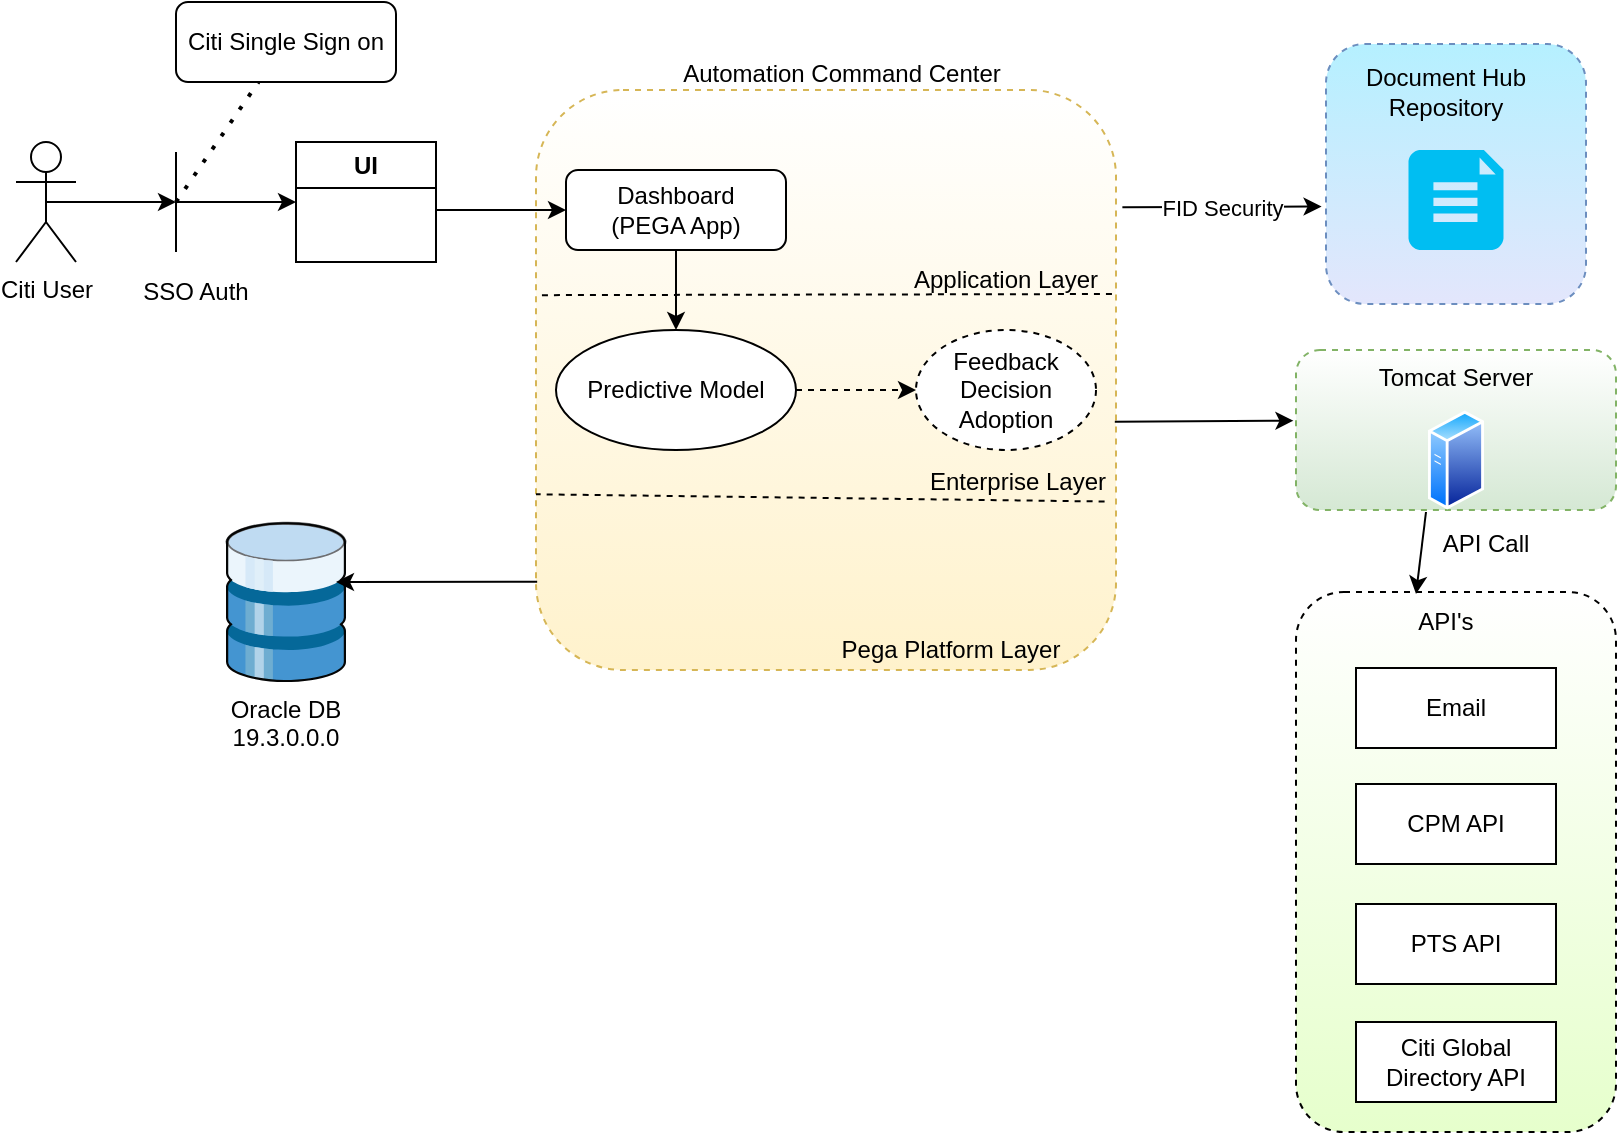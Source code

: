<mxfile version="24.7.6">
  <diagram name="Page-1" id="JeuteiJrWNUM56fj1YCd">
    <mxGraphModel dx="794" dy="420" grid="1" gridSize="10" guides="1" tooltips="1" connect="1" arrows="1" fold="1" page="1" pageScale="1" pageWidth="850" pageHeight="1100" math="0" shadow="0">
      <root>
        <object label="" id="0">
          <mxCell />
        </object>
        <mxCell id="1" parent="0" />
        <object label="Citi User&lt;div&gt;&lt;br&gt;&lt;/div&gt;" id="f4_67E3yVyobe0MgWhKP-1">
          <mxCell style="shape=umlActor;verticalLabelPosition=bottom;verticalAlign=top;html=1;outlineConnect=0;" parent="1" vertex="1">
            <mxGeometry x="40" y="100" width="30" height="60" as="geometry" />
          </mxCell>
        </object>
        <mxCell id="f4_67E3yVyobe0MgWhKP-9" value="" style="endArrow=none;dashed=1;html=1;dashPattern=1 3;strokeWidth=2;rounded=0;" parent="1" target="f4_67E3yVyobe0MgWhKP-13" edge="1">
          <mxGeometry width="50" height="50" relative="1" as="geometry">
            <mxPoint x="120" y="130" as="sourcePoint" />
            <mxPoint x="170" y="60" as="targetPoint" />
          </mxGeometry>
        </mxCell>
        <mxCell id="f4_67E3yVyobe0MgWhKP-10" value="" style="endArrow=none;html=1;rounded=0;" parent="1" target="f4_67E3yVyobe0MgWhKP-8" edge="1">
          <mxGeometry width="50" height="50" relative="1" as="geometry">
            <mxPoint x="119.5" y="160" as="sourcePoint" />
            <mxPoint x="119.5" y="100" as="targetPoint" />
          </mxGeometry>
        </mxCell>
        <mxCell id="f4_67E3yVyobe0MgWhKP-8" value="SSO Auth" style="text;html=1;align=center;verticalAlign=middle;whiteSpace=wrap;rounded=0;" parent="1" vertex="1">
          <mxGeometry x="100" y="160" width="60" height="30" as="geometry" />
        </mxCell>
        <mxCell id="f4_67E3yVyobe0MgWhKP-11" value="" style="endArrow=none;html=1;rounded=0;" parent="1" edge="1">
          <mxGeometry width="50" height="50" relative="1" as="geometry">
            <mxPoint x="120" y="155" as="sourcePoint" />
            <mxPoint x="120" y="105" as="targetPoint" />
          </mxGeometry>
        </mxCell>
        <mxCell id="f4_67E3yVyobe0MgWhKP-12" value="" style="endArrow=classic;html=1;rounded=0;exitX=0.5;exitY=0.5;exitDx=0;exitDy=0;exitPerimeter=0;" parent="1" source="f4_67E3yVyobe0MgWhKP-1" edge="1">
          <mxGeometry width="50" height="50" relative="1" as="geometry">
            <mxPoint x="380" y="150" as="sourcePoint" />
            <mxPoint x="120" y="130" as="targetPoint" />
          </mxGeometry>
        </mxCell>
        <mxCell id="f4_67E3yVyobe0MgWhKP-13" value="Citi Single Sign on" style="rounded=1;whiteSpace=wrap;html=1;" parent="1" vertex="1">
          <mxGeometry x="120" y="30" width="110" height="40" as="geometry" />
        </mxCell>
        <mxCell id="f4_67E3yVyobe0MgWhKP-14" value="UI" style="swimlane;whiteSpace=wrap;html=1;" parent="1" vertex="1">
          <mxGeometry x="180" y="100" width="70" height="60" as="geometry" />
        </mxCell>
        <mxCell id="f4_67E3yVyobe0MgWhKP-15" value="" style="endArrow=classic;html=1;rounded=0;entryX=0;entryY=0.5;entryDx=0;entryDy=0;" parent="1" target="f4_67E3yVyobe0MgWhKP-14" edge="1">
          <mxGeometry width="50" height="50" relative="1" as="geometry">
            <mxPoint x="120" y="130" as="sourcePoint" />
            <mxPoint x="430" y="100" as="targetPoint" />
          </mxGeometry>
        </mxCell>
        <mxCell id="f4_67E3yVyobe0MgWhKP-16" value="" style="whiteSpace=wrap;html=1;aspect=fixed;rounded=1;dashed=1;fillColor=#fff2cc;strokeColor=#d6b656;gradientColor=#ffffff;gradientDirection=north;" parent="1" vertex="1">
          <mxGeometry x="300" y="74" width="290" height="290" as="geometry" />
        </mxCell>
        <mxCell id="f4_67E3yVyobe0MgWhKP-31" value="" style="edgeStyle=orthogonalEdgeStyle;rounded=0;orthogonalLoop=1;jettySize=auto;html=1;" parent="1" source="f4_67E3yVyobe0MgWhKP-19" target="f4_67E3yVyobe0MgWhKP-29" edge="1">
          <mxGeometry relative="1" as="geometry" />
        </mxCell>
        <mxCell id="f4_67E3yVyobe0MgWhKP-19" value="Dashboard&lt;div&gt;(PEGA App)&lt;/div&gt;" style="rounded=1;whiteSpace=wrap;html=1;" parent="1" vertex="1">
          <mxGeometry x="315" y="114" width="110" height="40" as="geometry" />
        </mxCell>
        <mxCell id="f4_67E3yVyobe0MgWhKP-23" value="" style="endArrow=classic;html=1;rounded=0;entryX=0;entryY=0.5;entryDx=0;entryDy=0;" parent="1" target="f4_67E3yVyobe0MgWhKP-19" edge="1">
          <mxGeometry width="50" height="50" relative="1" as="geometry">
            <mxPoint x="250" y="134" as="sourcePoint" />
            <mxPoint x="320.0" y="129.57" as="targetPoint" />
          </mxGeometry>
        </mxCell>
        <mxCell id="f4_67E3yVyobe0MgWhKP-27" value="Feedback Decision Adoption" style="ellipse;whiteSpace=wrap;html=1;dashed=1;" parent="1" vertex="1">
          <mxGeometry x="490" y="194" width="90" height="60" as="geometry" />
        </mxCell>
        <mxCell id="f4_67E3yVyobe0MgWhKP-32" value="" style="edgeStyle=orthogonalEdgeStyle;rounded=0;orthogonalLoop=1;jettySize=auto;html=1;dashed=1;" parent="1" source="f4_67E3yVyobe0MgWhKP-29" target="f4_67E3yVyobe0MgWhKP-27" edge="1">
          <mxGeometry relative="1" as="geometry" />
        </mxCell>
        <mxCell id="f4_67E3yVyobe0MgWhKP-29" value="Predictive Model" style="ellipse;whiteSpace=wrap;html=1;" parent="1" vertex="1">
          <mxGeometry x="310" y="194" width="120" height="60" as="geometry" />
        </mxCell>
        <mxCell id="f4_67E3yVyobe0MgWhKP-33" value="" style="rounded=1;whiteSpace=wrap;html=1;dashed=1;gradientColor=#E6FFCC;" parent="1" vertex="1">
          <mxGeometry x="680" y="325" width="160" height="270" as="geometry" />
        </mxCell>
        <mxCell id="f4_67E3yVyobe0MgWhKP-34" value="API&#39;s" style="text;html=1;align=center;verticalAlign=middle;whiteSpace=wrap;rounded=0;" parent="1" vertex="1">
          <mxGeometry x="695" y="325" width="120" height="30" as="geometry" />
        </mxCell>
        <mxCell id="f4_67E3yVyobe0MgWhKP-38" value="Email" style="rounded=0;whiteSpace=wrap;html=1;" parent="1" vertex="1">
          <mxGeometry x="710" y="363" width="100" height="40" as="geometry" />
        </mxCell>
        <mxCell id="f4_67E3yVyobe0MgWhKP-39" value="CPM API" style="rounded=0;whiteSpace=wrap;html=1;" parent="1" vertex="1">
          <mxGeometry x="710" y="421" width="100" height="40" as="geometry" />
        </mxCell>
        <mxCell id="f4_67E3yVyobe0MgWhKP-40" value="PTS API" style="rounded=0;whiteSpace=wrap;html=1;" parent="1" vertex="1">
          <mxGeometry x="710" y="481" width="100" height="40" as="geometry" />
        </mxCell>
        <mxCell id="f4_67E3yVyobe0MgWhKP-41" value="Citi Global Directory API" style="rounded=0;whiteSpace=wrap;html=1;" parent="1" vertex="1">
          <mxGeometry x="710" y="540" width="100" height="40" as="geometry" />
        </mxCell>
        <mxCell id="f4_67E3yVyobe0MgWhKP-60" value="Oracle DB 19.3.0.0.0" style="shape=mxgraph.veeam.3d.medium_datastore;whiteSpace=wrap;html=1;boundedLbl=1;backgroundOutline=1;size=15;sketch=0;shadow=0;dashed=0;labelPosition=center;verticalLabelPosition=bottom;verticalAlign=top;outlineConnect=0;" parent="1" vertex="1">
          <mxGeometry x="145" y="290" width="60" height="80" as="geometry" />
        </mxCell>
        <mxCell id="f4_67E3yVyobe0MgWhKP-69" value="" style="whiteSpace=wrap;html=1;aspect=fixed;rounded=1;dashed=1;fillColor=#E3E6FC;strokeColor=#6c8ebf;gradientDirection=north;gradientColor=#B5F0FF;" parent="1" vertex="1">
          <mxGeometry x="695" y="51" width="130" height="130" as="geometry" />
        </mxCell>
        <mxCell id="JpyrA56GdO4GCkvxSW_a-2" value="" style="verticalLabelPosition=bottom;html=1;verticalAlign=top;align=center;strokeColor=none;fillColor=#00BEF2;shape=mxgraph.azure.file_2;pointerEvents=1;" vertex="1" parent="1">
          <mxGeometry x="736.25" y="104" width="47.5" height="50" as="geometry" />
        </mxCell>
        <mxCell id="JpyrA56GdO4GCkvxSW_a-3" value="Document Hub Repository" style="text;html=1;align=center;verticalAlign=middle;whiteSpace=wrap;rounded=0;" vertex="1" parent="1">
          <mxGeometry x="690" y="60" width="130" height="30" as="geometry" />
        </mxCell>
        <mxCell id="JpyrA56GdO4GCkvxSW_a-9" value="" style="endArrow=classic;html=1;rounded=0;entryX=-0.017;entryY=0.625;entryDx=0;entryDy=0;entryPerimeter=0;exitX=1.011;exitY=0.202;exitDx=0;exitDy=0;exitPerimeter=0;" edge="1" parent="1" source="f4_67E3yVyobe0MgWhKP-16" target="f4_67E3yVyobe0MgWhKP-69">
          <mxGeometry relative="1" as="geometry">
            <mxPoint x="590" y="150" as="sourcePoint" />
            <mxPoint x="650" y="150" as="targetPoint" />
          </mxGeometry>
        </mxCell>
        <mxCell id="JpyrA56GdO4GCkvxSW_a-10" value="FID Security" style="edgeLabel;resizable=0;html=1;;align=center;verticalAlign=middle;" connectable="0" vertex="1" parent="JpyrA56GdO4GCkvxSW_a-9">
          <mxGeometry relative="1" as="geometry" />
        </mxCell>
        <mxCell id="JpyrA56GdO4GCkvxSW_a-12" value="Automation Command Center" style="text;html=1;align=center;verticalAlign=middle;whiteSpace=wrap;rounded=0;" vertex="1" parent="1">
          <mxGeometry x="363" y="51" width="180" height="30" as="geometry" />
        </mxCell>
        <mxCell id="JpyrA56GdO4GCkvxSW_a-13" value="" style="endArrow=none;dashed=1;html=1;rounded=0;exitX=0.993;exitY=0.347;exitDx=0;exitDy=0;exitPerimeter=0;entryX=0.005;entryY=0.349;entryDx=0;entryDy=0;entryPerimeter=0;" edge="1" parent="1">
          <mxGeometry width="50" height="50" relative="1" as="geometry">
            <mxPoint x="587.97" y="176" as="sourcePoint" />
            <mxPoint x="301.45" y="176.58" as="targetPoint" />
          </mxGeometry>
        </mxCell>
        <mxCell id="JpyrA56GdO4GCkvxSW_a-17" value="" style="endArrow=none;dashed=1;html=1;rounded=0;entryX=0;entryY=0.697;entryDx=0;entryDy=0;entryPerimeter=0;exitX=0.993;exitY=0.692;exitDx=0;exitDy=0;exitPerimeter=0;" edge="1" parent="1" target="f4_67E3yVyobe0MgWhKP-16">
          <mxGeometry width="50" height="50" relative="1" as="geometry">
            <mxPoint x="584.3" y="279.76" as="sourcePoint" />
            <mxPoint x="460" y="264" as="targetPoint" />
          </mxGeometry>
        </mxCell>
        <mxCell id="JpyrA56GdO4GCkvxSW_a-19" value="Application Layer" style="text;html=1;align=center;verticalAlign=middle;whiteSpace=wrap;rounded=0;" vertex="1" parent="1">
          <mxGeometry x="480" y="154" width="110" height="30" as="geometry" />
        </mxCell>
        <mxCell id="JpyrA56GdO4GCkvxSW_a-23" value="Enterprise Layer" style="text;html=1;align=center;verticalAlign=middle;whiteSpace=wrap;rounded=0;" vertex="1" parent="1">
          <mxGeometry x="491" y="255" width="100" height="30" as="geometry" />
        </mxCell>
        <mxCell id="JpyrA56GdO4GCkvxSW_a-24" value="Pega Platform Layer" style="text;html=1;align=center;verticalAlign=middle;whiteSpace=wrap;rounded=0;" vertex="1" parent="1">
          <mxGeometry x="450" y="339" width="115" height="30" as="geometry" />
        </mxCell>
        <mxCell id="JpyrA56GdO4GCkvxSW_a-28" value="" style="endArrow=classic;html=1;rounded=0;entryX=-0.008;entryY=0.654;entryDx=0;entryDy=0;entryPerimeter=0;exitX=0.998;exitY=0.572;exitDx=0;exitDy=0;exitPerimeter=0;" edge="1" parent="1" source="f4_67E3yVyobe0MgWhKP-16">
          <mxGeometry width="50" height="50" relative="1" as="geometry">
            <mxPoint x="590" y="255" as="sourcePoint" />
            <mxPoint x="678.72" y="239.32" as="targetPoint" />
          </mxGeometry>
        </mxCell>
        <mxCell id="JpyrA56GdO4GCkvxSW_a-30" value="" style="endArrow=classic;html=1;rounded=0;exitX=0.002;exitY=0.848;exitDx=0;exitDy=0;exitPerimeter=0;" edge="1" parent="1" source="f4_67E3yVyobe0MgWhKP-16">
          <mxGeometry width="50" height="50" relative="1" as="geometry">
            <mxPoint x="230" y="355" as="sourcePoint" />
            <mxPoint x="200" y="320" as="targetPoint" />
          </mxGeometry>
        </mxCell>
        <mxCell id="JpyrA56GdO4GCkvxSW_a-31" value="" style="rounded=1;whiteSpace=wrap;html=1;dashed=1;fillColor=#d5e8d4;strokeColor=#82b366;gradientColor=#FFFFFF;gradientDirection=north;" vertex="1" parent="1">
          <mxGeometry x="680" y="204" width="160" height="80" as="geometry" />
        </mxCell>
        <mxCell id="JpyrA56GdO4GCkvxSW_a-32" value="" style="image;aspect=fixed;perimeter=ellipsePerimeter;html=1;align=center;shadow=0;dashed=0;spacingTop=3;image=img/lib/active_directory/generic_server.svg;" vertex="1" parent="1">
          <mxGeometry x="746" y="234" width="28.0" height="50" as="geometry" />
        </mxCell>
        <mxCell id="JpyrA56GdO4GCkvxSW_a-33" value="Tomcat Server" style="text;html=1;align=center;verticalAlign=middle;whiteSpace=wrap;rounded=0;" vertex="1" parent="1">
          <mxGeometry x="715" y="203" width="90" height="30" as="geometry" />
        </mxCell>
        <mxCell id="JpyrA56GdO4GCkvxSW_a-39" value="" style="endArrow=classic;html=1;rounded=0;exitX=0.5;exitY=1;exitDx=0;exitDy=0;entryX=0.5;entryY=0;entryDx=0;entryDy=0;" edge="1" parent="1">
          <mxGeometry width="50" height="50" relative="1" as="geometry">
            <mxPoint x="745" y="285" as="sourcePoint" />
            <mxPoint x="740" y="326" as="targetPoint" />
          </mxGeometry>
        </mxCell>
        <mxCell id="JpyrA56GdO4GCkvxSW_a-40" value="API Call" style="text;html=1;align=center;verticalAlign=middle;whiteSpace=wrap;rounded=0;" vertex="1" parent="1">
          <mxGeometry x="745" y="286" width="60" height="30" as="geometry" />
        </mxCell>
      </root>
    </mxGraphModel>
  </diagram>
</mxfile>
